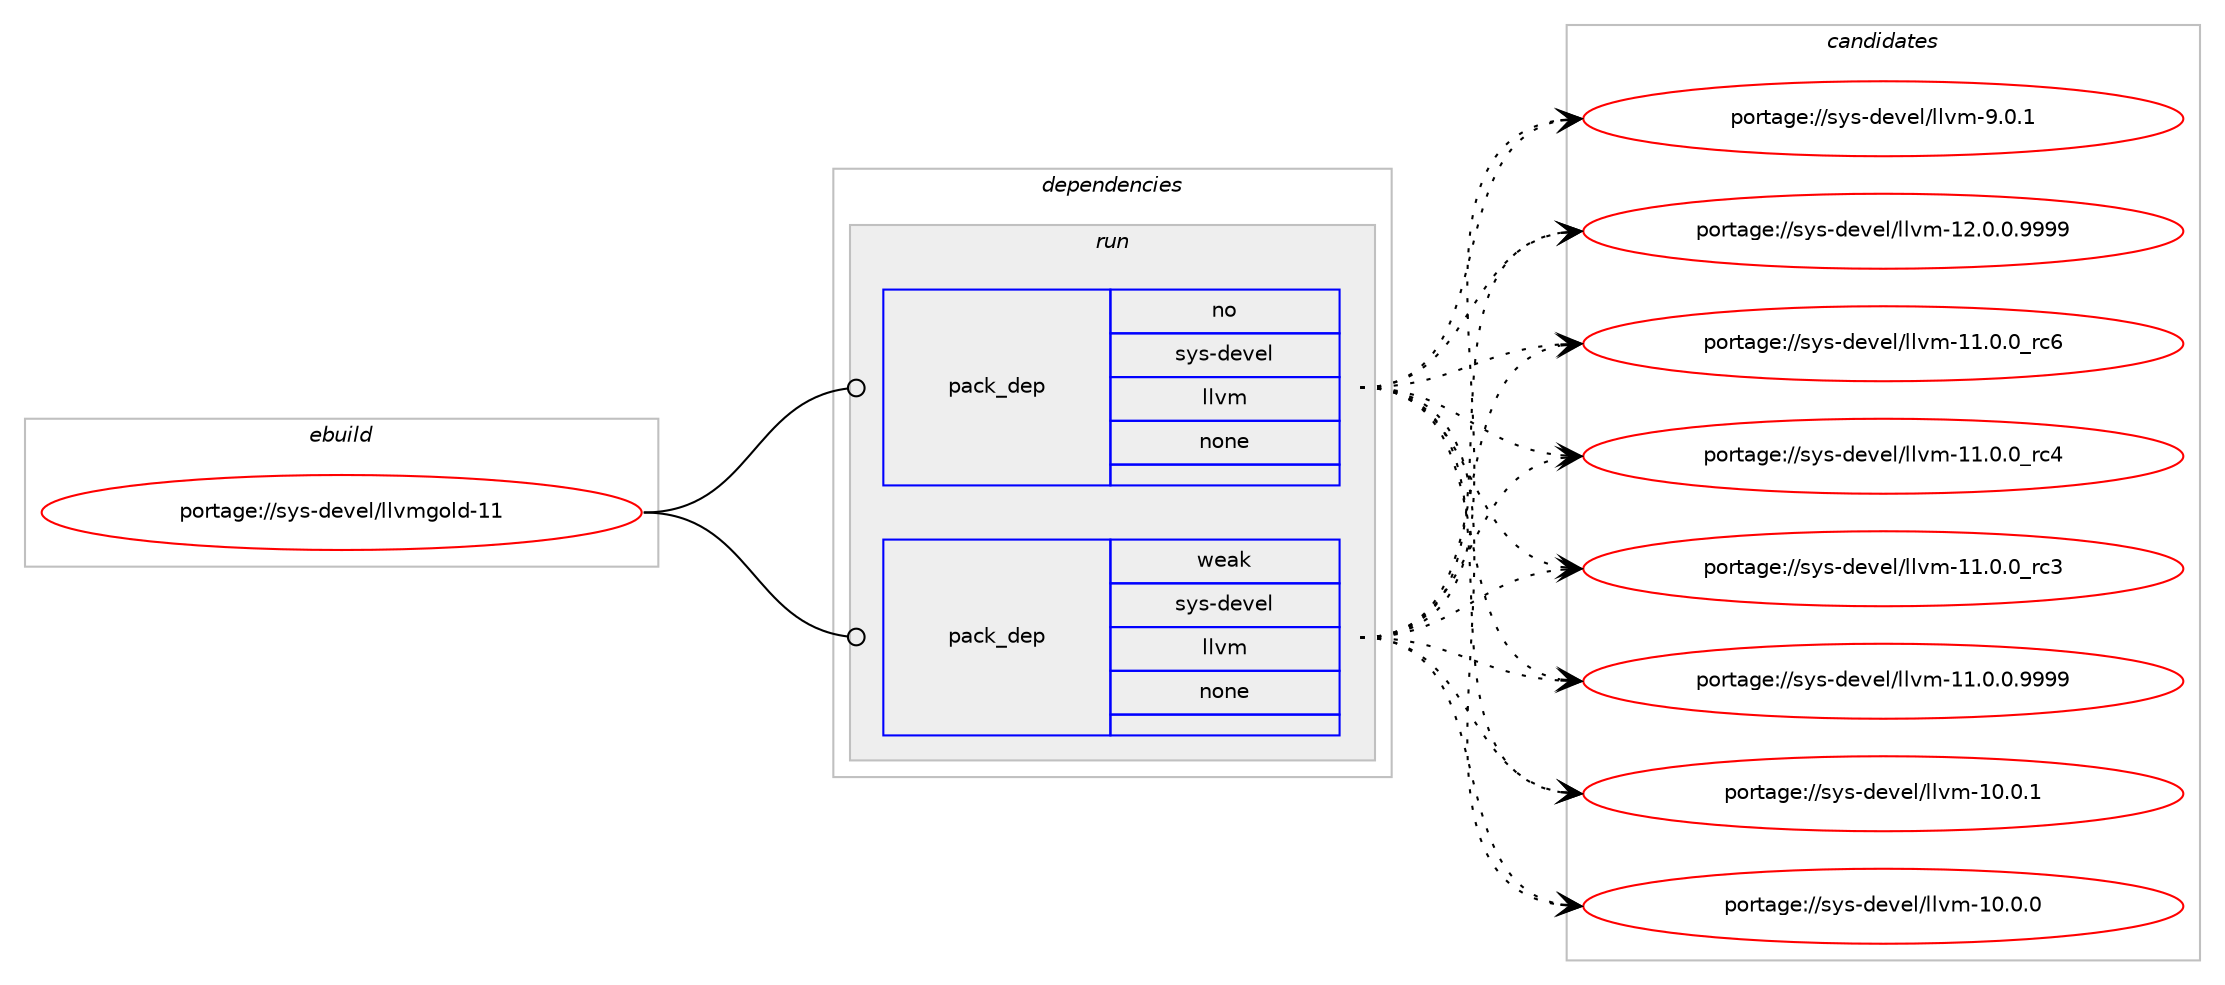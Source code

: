 digraph prolog {

# *************
# Graph options
# *************

newrank=true;
concentrate=true;
compound=true;
graph [rankdir=LR,fontname=Helvetica,fontsize=10,ranksep=1.5];#, ranksep=2.5, nodesep=0.2];
edge  [arrowhead=vee];
node  [fontname=Helvetica,fontsize=10];

# **********
# The ebuild
# **********

subgraph cluster_leftcol {
color=gray;
rank=same;
label=<<i>ebuild</i>>;
id [label="portage://sys-devel/llvmgold-11", color=red, width=4, href="../sys-devel/llvmgold-11.svg"];
}

# ****************
# The dependencies
# ****************

subgraph cluster_midcol {
color=gray;
label=<<i>dependencies</i>>;
subgraph cluster_compile {
fillcolor="#eeeeee";
style=filled;
label=<<i>compile</i>>;
}
subgraph cluster_compileandrun {
fillcolor="#eeeeee";
style=filled;
label=<<i>compile and run</i>>;
}
subgraph cluster_run {
fillcolor="#eeeeee";
style=filled;
label=<<i>run</i>>;
subgraph pack1615 {
dependency1823 [label=<<TABLE BORDER="0" CELLBORDER="1" CELLSPACING="0" CELLPADDING="4" WIDTH="220"><TR><TD ROWSPAN="6" CELLPADDING="30">pack_dep</TD></TR><TR><TD WIDTH="110">no</TD></TR><TR><TD>sys-devel</TD></TR><TR><TD>llvm</TD></TR><TR><TD>none</TD></TR><TR><TD></TD></TR></TABLE>>, shape=none, color=blue];
}
id:e -> dependency1823:w [weight=20,style="solid",arrowhead="odot"];
subgraph pack1616 {
dependency1824 [label=<<TABLE BORDER="0" CELLBORDER="1" CELLSPACING="0" CELLPADDING="4" WIDTH="220"><TR><TD ROWSPAN="6" CELLPADDING="30">pack_dep</TD></TR><TR><TD WIDTH="110">weak</TD></TR><TR><TD>sys-devel</TD></TR><TR><TD>llvm</TD></TR><TR><TD>none</TD></TR><TR><TD></TD></TR></TABLE>>, shape=none, color=blue];
}
id:e -> dependency1824:w [weight=20,style="solid",arrowhead="odot"];
}
}

# **************
# The candidates
# **************

subgraph cluster_choices {
rank=same;
color=gray;
label=<<i>candidates</i>>;

subgraph choice1615 {
color=black;
nodesep=1;
choice1151211154510010111810110847108108118109455746484649 [label="portage://sys-devel/llvm-9.0.1", color=red, width=4,href="../sys-devel/llvm-9.0.1.svg"];
choice1151211154510010111810110847108108118109454950464846484657575757 [label="portage://sys-devel/llvm-12.0.0.9999", color=red, width=4,href="../sys-devel/llvm-12.0.0.9999.svg"];
choice115121115451001011181011084710810811810945494946484648951149954 [label="portage://sys-devel/llvm-11.0.0_rc6", color=red, width=4,href="../sys-devel/llvm-11.0.0_rc6.svg"];
choice115121115451001011181011084710810811810945494946484648951149952 [label="portage://sys-devel/llvm-11.0.0_rc4", color=red, width=4,href="../sys-devel/llvm-11.0.0_rc4.svg"];
choice115121115451001011181011084710810811810945494946484648951149951 [label="portage://sys-devel/llvm-11.0.0_rc3", color=red, width=4,href="../sys-devel/llvm-11.0.0_rc3.svg"];
choice1151211154510010111810110847108108118109454949464846484657575757 [label="portage://sys-devel/llvm-11.0.0.9999", color=red, width=4,href="../sys-devel/llvm-11.0.0.9999.svg"];
choice115121115451001011181011084710810811810945494846484649 [label="portage://sys-devel/llvm-10.0.1", color=red, width=4,href="../sys-devel/llvm-10.0.1.svg"];
choice115121115451001011181011084710810811810945494846484648 [label="portage://sys-devel/llvm-10.0.0", color=red, width=4,href="../sys-devel/llvm-10.0.0.svg"];
dependency1823:e -> choice1151211154510010111810110847108108118109455746484649:w [style=dotted,weight="100"];
dependency1823:e -> choice1151211154510010111810110847108108118109454950464846484657575757:w [style=dotted,weight="100"];
dependency1823:e -> choice115121115451001011181011084710810811810945494946484648951149954:w [style=dotted,weight="100"];
dependency1823:e -> choice115121115451001011181011084710810811810945494946484648951149952:w [style=dotted,weight="100"];
dependency1823:e -> choice115121115451001011181011084710810811810945494946484648951149951:w [style=dotted,weight="100"];
dependency1823:e -> choice1151211154510010111810110847108108118109454949464846484657575757:w [style=dotted,weight="100"];
dependency1823:e -> choice115121115451001011181011084710810811810945494846484649:w [style=dotted,weight="100"];
dependency1823:e -> choice115121115451001011181011084710810811810945494846484648:w [style=dotted,weight="100"];
}
subgraph choice1616 {
color=black;
nodesep=1;
choice1151211154510010111810110847108108118109455746484649 [label="portage://sys-devel/llvm-9.0.1", color=red, width=4,href="../sys-devel/llvm-9.0.1.svg"];
choice1151211154510010111810110847108108118109454950464846484657575757 [label="portage://sys-devel/llvm-12.0.0.9999", color=red, width=4,href="../sys-devel/llvm-12.0.0.9999.svg"];
choice115121115451001011181011084710810811810945494946484648951149954 [label="portage://sys-devel/llvm-11.0.0_rc6", color=red, width=4,href="../sys-devel/llvm-11.0.0_rc6.svg"];
choice115121115451001011181011084710810811810945494946484648951149952 [label="portage://sys-devel/llvm-11.0.0_rc4", color=red, width=4,href="../sys-devel/llvm-11.0.0_rc4.svg"];
choice115121115451001011181011084710810811810945494946484648951149951 [label="portage://sys-devel/llvm-11.0.0_rc3", color=red, width=4,href="../sys-devel/llvm-11.0.0_rc3.svg"];
choice1151211154510010111810110847108108118109454949464846484657575757 [label="portage://sys-devel/llvm-11.0.0.9999", color=red, width=4,href="../sys-devel/llvm-11.0.0.9999.svg"];
choice115121115451001011181011084710810811810945494846484649 [label="portage://sys-devel/llvm-10.0.1", color=red, width=4,href="../sys-devel/llvm-10.0.1.svg"];
choice115121115451001011181011084710810811810945494846484648 [label="portage://sys-devel/llvm-10.0.0", color=red, width=4,href="../sys-devel/llvm-10.0.0.svg"];
dependency1824:e -> choice1151211154510010111810110847108108118109455746484649:w [style=dotted,weight="100"];
dependency1824:e -> choice1151211154510010111810110847108108118109454950464846484657575757:w [style=dotted,weight="100"];
dependency1824:e -> choice115121115451001011181011084710810811810945494946484648951149954:w [style=dotted,weight="100"];
dependency1824:e -> choice115121115451001011181011084710810811810945494946484648951149952:w [style=dotted,weight="100"];
dependency1824:e -> choice115121115451001011181011084710810811810945494946484648951149951:w [style=dotted,weight="100"];
dependency1824:e -> choice1151211154510010111810110847108108118109454949464846484657575757:w [style=dotted,weight="100"];
dependency1824:e -> choice115121115451001011181011084710810811810945494846484649:w [style=dotted,weight="100"];
dependency1824:e -> choice115121115451001011181011084710810811810945494846484648:w [style=dotted,weight="100"];
}
}

}

